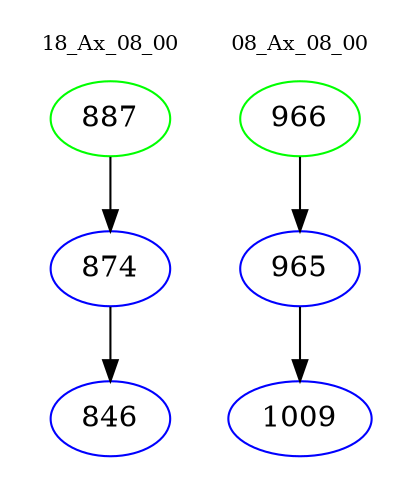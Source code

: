 digraph{
subgraph cluster_0 {
color = white
label = "18_Ax_08_00";
fontsize=10;
T0_887 [label="887", color="green"]
T0_887 -> T0_874 [color="black"]
T0_874 [label="874", color="blue"]
T0_874 -> T0_846 [color="black"]
T0_846 [label="846", color="blue"]
}
subgraph cluster_1 {
color = white
label = "08_Ax_08_00";
fontsize=10;
T1_966 [label="966", color="green"]
T1_966 -> T1_965 [color="black"]
T1_965 [label="965", color="blue"]
T1_965 -> T1_1009 [color="black"]
T1_1009 [label="1009", color="blue"]
}
}

